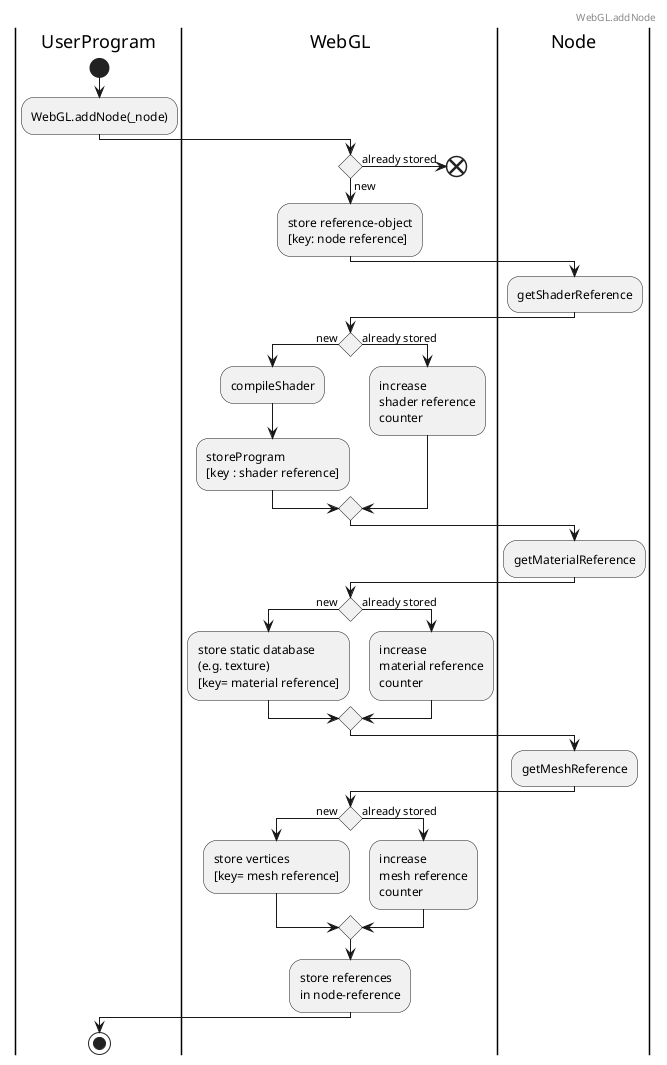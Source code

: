 @startuml WebG.addNode
header
    WebGL.addNode
endheader
|UserProgram|
|WebGL|
|Node|
|UserProgram|
start
:WebGL.addNode(_node);
|WebGL|
if () then (already stored)
    end
else (new)
    :store reference-object
    [key: node reference];
endif
|Node|
:getShaderReference;
|WebGL|
if () then (new)
    :compileShader;
    :storeProgram
    [key : shader reference];
else (already stored)
    :increase
    shader reference
    counter;
endif
|Node|
:getMaterialReference;
|WebGL|
if () then (new)
    :store static database
    (e.g. texture)
    [key= material reference];
else (already stored)
    :increase
    material reference
    counter;
endif
|Node|
:getMeshReference;
|WebGL|
if () then (new)
    :store vertices
    [key= mesh reference];
else (already stored)
    :increase
    mesh reference
    counter;
endif
:store references
in node-reference;
|UserProgram|
stop
@enduml

' ------------------------------------------

@startuml WebGL.removeNode
header
    WebGL.removeNode
endheader
|UserProgram|
|WebGL|
|Node|
|UserProgram|
start
:WebGL.removeNode(_node);
|WebGL|
if () then (_node unknown)
    end
endif
:get counter of
shader reference;
if () then (counter > 0)
    :decrease
    counter;
    if () then (counter==0)
        :delete program;
    endif
else ()
    :ERROR;
endif
:get counter of
material reference;
if () then (counter > 0)
    :decrease
    counter;
    if () then (counter==0)
        :delete material data;
    endif
else ()
    :ERROR;
endif
:get counter of
mesh reference;
if () then (counter > 0)
    :decrease
    counter;
    if () then (counter==0)
        :delete mesh vertices;
    endif
else ()
    :ERROR;
endif
|UserProgram|
stop
@enduml

' ------------------------------------------

@startuml WebGL.updateNode
header
    WebGL.updateNode
endheader
|UserProgram|
|WebGL|
|Node|
|UserProgram|
start
:WebGL.removeNode(_node);
|WebGL|
if () then (_node unknown)
    end
endif
|Node|
:getShaderReference;
|WebGL|
:compareReferenceToStored;
if () then (same)
else ()
    :decrease existing counter;
    if () then (new existing)
        :increase new counter;
    else
        :compile and store;
    endif
    :update node reference;
endif
|Node|
:getMaterialReference;
|WebGL|
:compareReferenceToStored;
if () then (same)
else ()
    :decrease existing counter;
    if () then (new existing)
        :increase new counter;
    else
        :compile and store;
    endif
    :update node reference;
endif
|Node|
:getMeshReference;
|WebGL|
:compareReferenceToStored;
if () then (same)
else ()
    :decrease existing counter;
    if () then (new existing)
        :increase new counter;
    else
        :compile and store;
    endif
    :update node reference;
endif
|UserProgram|
stop
@enduml

' ------------------------------------------

@startuml WebGL.recalculateNodes
header
    WebGL.recalculateNodes
endheader
|UserProgram|
|WebGL|
|UserProgram|
:ANIMATION_FRAME<
|WebGL|
:ListOfNodesToRender]
:mark all nodes as undone;
while () is (more nodes)
    :node = next node]
    if () then (node done)
        note left
            optimization possible
            when unchanged nodes
            are marked as done
        end note
    else
        :recalculateNode(node);
    endif
endwhile
stop
|WebGL|
package recalculateNode {
    :_node]
    while () is (parent exists&\nnot done)
        :_node = _node.parent;
    endwhile
    :calculate transform;
    :calculate pivot;
    :mark _node as done;
    :node.children]
    while () is (more children)
        :child = next child]
        if () then (child done)
        else
            :recalculateNode(child);
        endif
    endwhile
    stop
}
@enduml